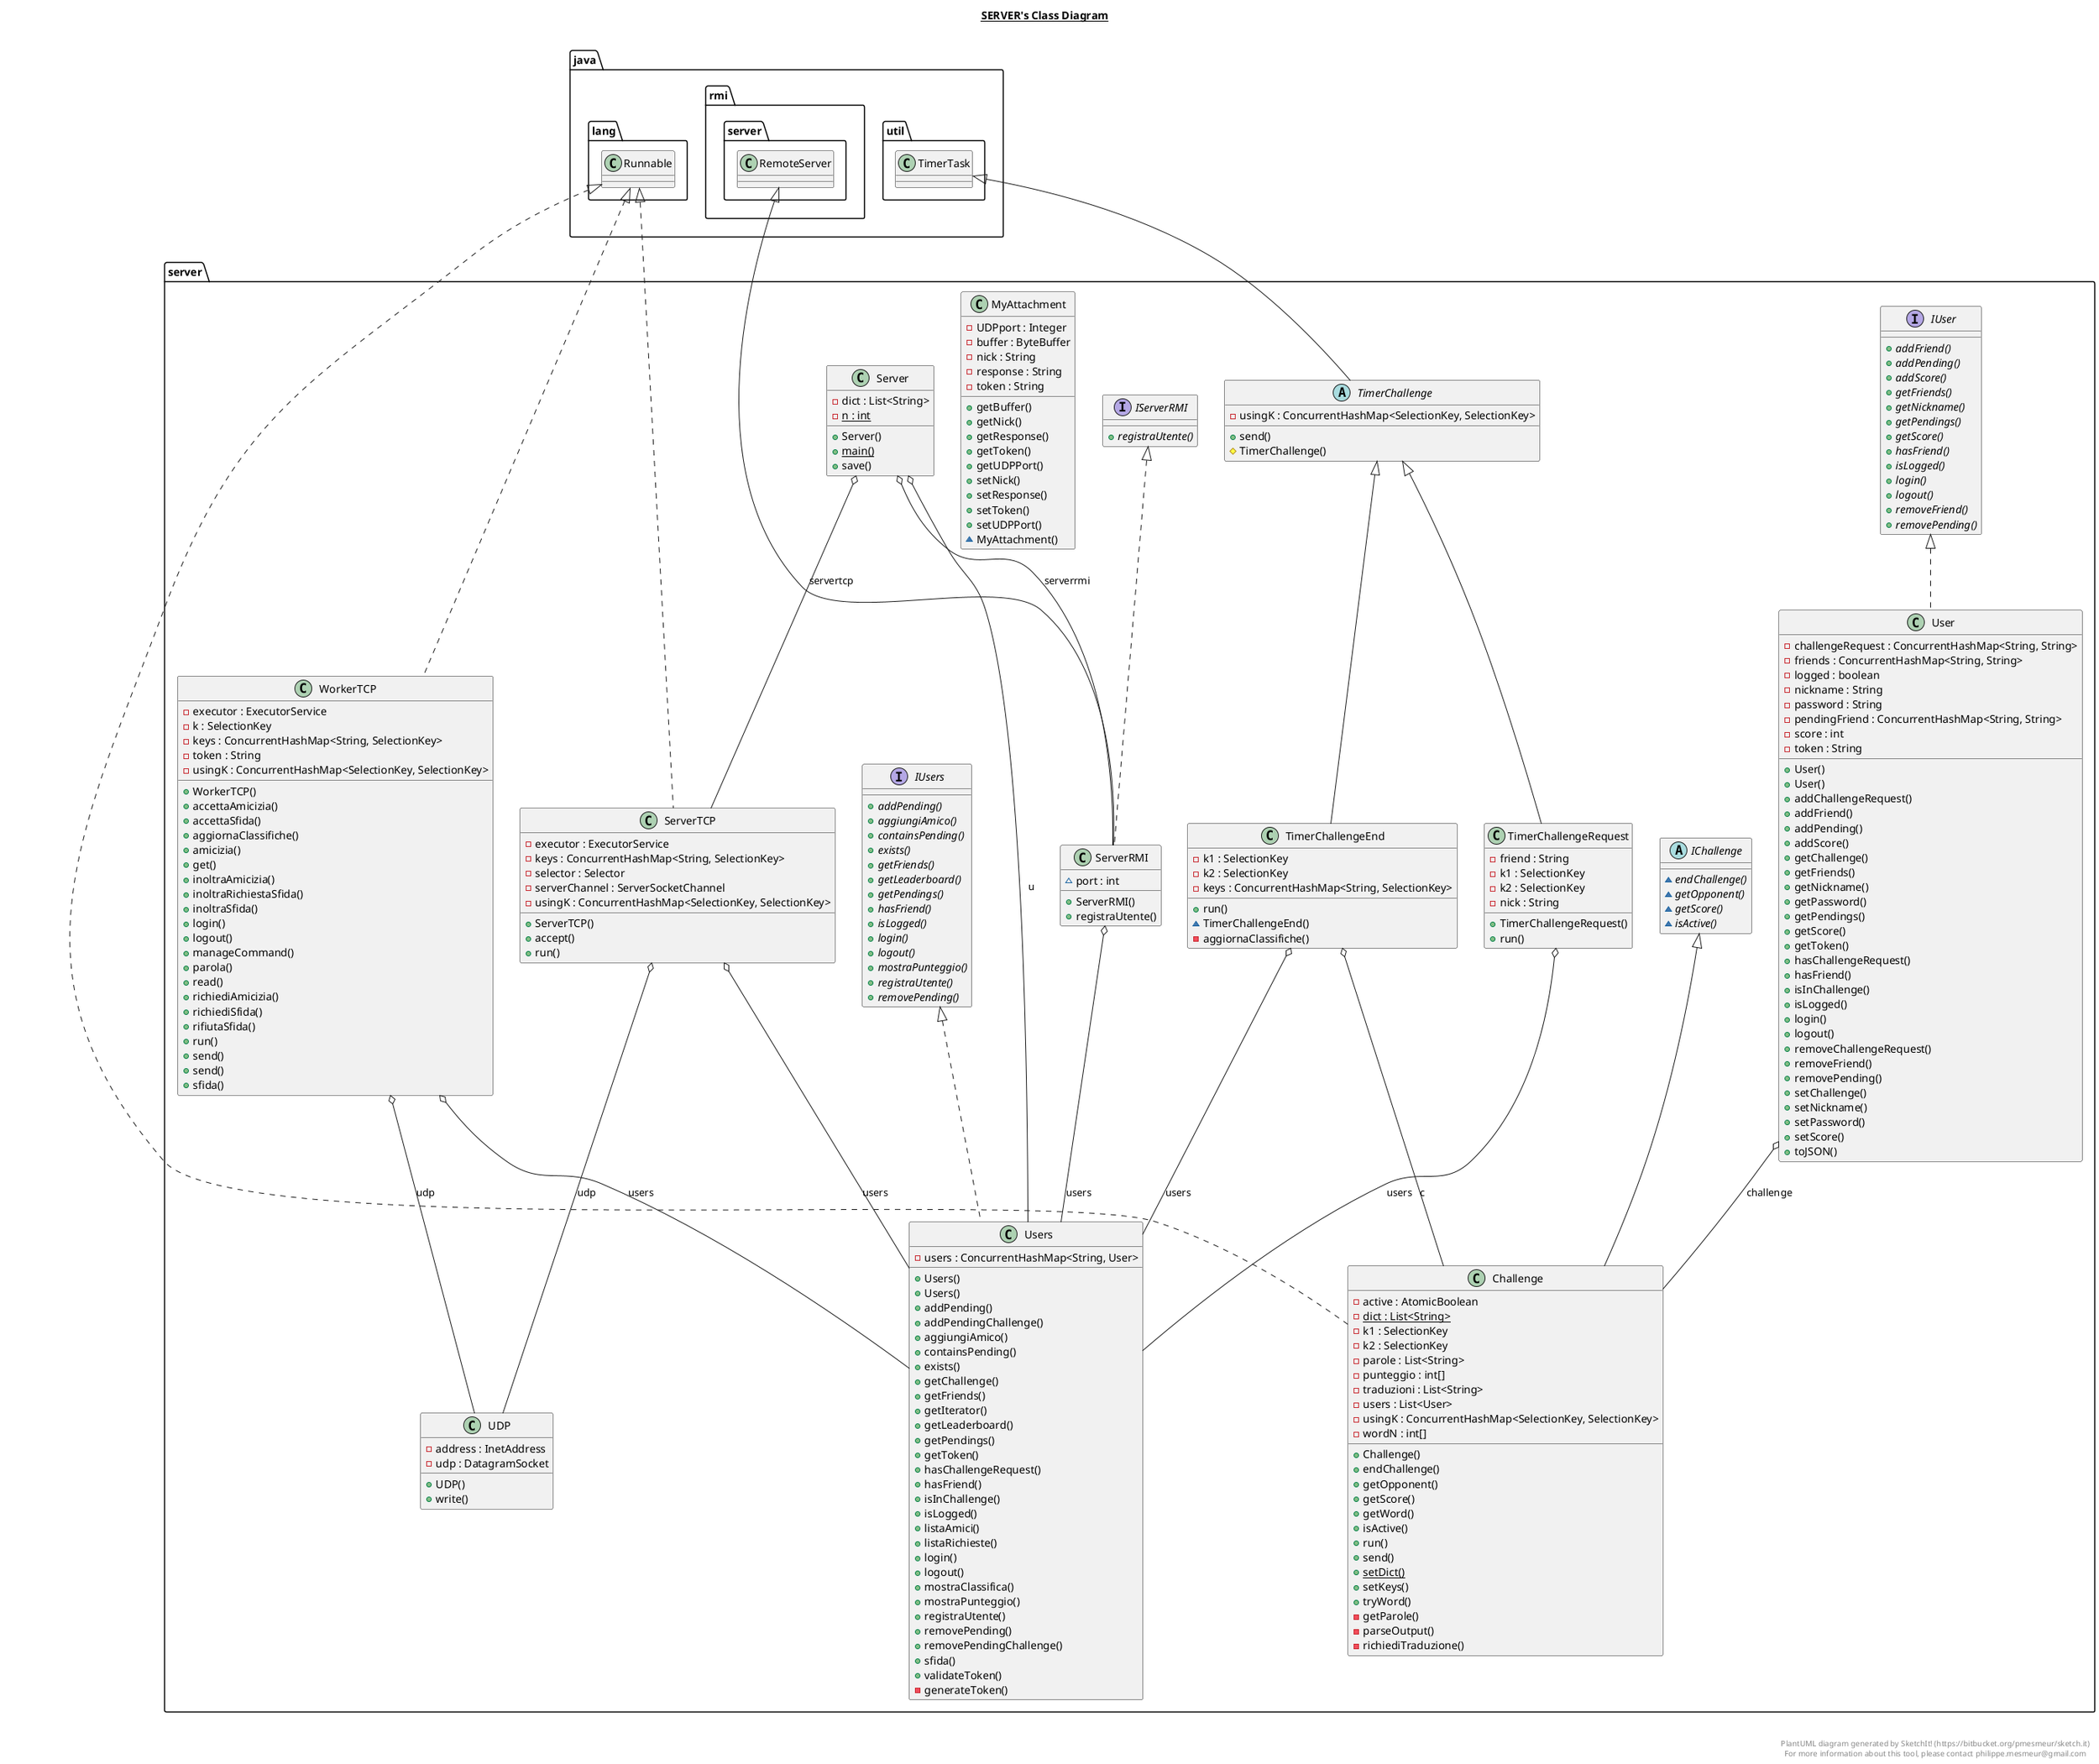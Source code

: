 @startuml

title __SERVER's Class Diagram__\n

  namespace server {
    class server.Challenge {
        - active : AtomicBoolean
        {static} - dict : List<String>
        - k1 : SelectionKey
        - k2 : SelectionKey
        - parole : List<String>
        - punteggio : int[]
        - traduzioni : List<String>
        - users : List<User>
        - usingK : ConcurrentHashMap<SelectionKey, SelectionKey>
        - wordN : int[]
        + Challenge()
        + endChallenge()
        + getOpponent()
        + getScore()
        + getWord()
        + isActive()
        + run()
        + send()
        {static} + setDict()
        + setKeys()
        + tryWord()
        - getParole()
        - parseOutput()
        - richiediTraduzione()
    }
  }
  

  namespace server {
    abstract class server.IChallenge {
        {abstract} ~ endChallenge()
        {abstract} ~ getOpponent()
        {abstract} ~ getScore()
        {abstract} ~ isActive()
    }
  }
  

  namespace server {
    interface server.IServerRMI {
        {abstract} + registraUtente()
    }
  }
  

  namespace server {
    interface server.IUser {
        {abstract} + addFriend()
        {abstract} + addPending()
        {abstract} + addScore()
        {abstract} + getFriends()
        {abstract} + getNickname()
        {abstract} + getPendings()
        {abstract} + getScore()
        {abstract} + hasFriend()
        {abstract} + isLogged()
        {abstract} + login()
        {abstract} + logout()
        {abstract} + removeFriend()
        {abstract} + removePending()
    }
  }
  

  namespace server {
    interface server.IUsers {
        {abstract} + addPending()
        {abstract} + aggiungiAmico()
        {abstract} + containsPending()
        {abstract} + exists()
        {abstract} + getFriends()
        {abstract} + getLeaderboard()
        {abstract} + getPendings()
        {abstract} + hasFriend()
        {abstract} + isLogged()
        {abstract} + login()
        {abstract} + logout()
        {abstract} + mostraPunteggio()
        {abstract} + registraUtente()
        {abstract} + removePending()
    }
  }
  

  namespace server {
    class server.MyAttachment {
        - UDPport : Integer
        - buffer : ByteBuffer
        - nick : String
        - response : String
        - token : String
        + getBuffer()
        + getNick()
        + getResponse()
        + getToken()
        + getUDPPort()
        + setNick()
        + setResponse()
        + setToken()
        + setUDPPort()
        ~ MyAttachment()
    }
  }
  

  namespace server {
    class server.Server {
        - dict : List<String>
        {static} - n : int
        + Server()
        {static} + main()
        + save()
    }
  }
  

  namespace server {
    class server.ServerRMI {
        ~ port : int
        + ServerRMI()
        + registraUtente()
    }
  }
  

  namespace server {
    class server.ServerTCP {
        - executor : ExecutorService
        - keys : ConcurrentHashMap<String, SelectionKey>
        - selector : Selector
        - serverChannel : ServerSocketChannel
        - usingK : ConcurrentHashMap<SelectionKey, SelectionKey>
        + ServerTCP()
        + accept()
        + run()
    }
  }
  

  namespace server {
    abstract class server.TimerChallenge {
        - usingK : ConcurrentHashMap<SelectionKey, SelectionKey>
        + send()
        # TimerChallenge()
    }
  }
  

  namespace server {
    class server.TimerChallengeEnd {
        - k1 : SelectionKey
        - k2 : SelectionKey
        - keys : ConcurrentHashMap<String, SelectionKey>
        + run()
        ~ TimerChallengeEnd()
        - aggiornaClassifiche()
    }
  }
  

  namespace server {
    class server.TimerChallengeRequest {
        - friend : String
        - k1 : SelectionKey
        - k2 : SelectionKey
        - nick : String
        + TimerChallengeRequest()
        + run()
    }
  }
  

  namespace server {
    class server.UDP {
        - address : InetAddress
        - udp : DatagramSocket
        + UDP()
        + write()
    }
  }
  

  namespace server {
    class server.User {
        - challengeRequest : ConcurrentHashMap<String, String>
        - friends : ConcurrentHashMap<String, String>
        - logged : boolean
        - nickname : String
        - password : String
        - pendingFriend : ConcurrentHashMap<String, String>
        - score : int
        - token : String
        + User()
        + User()
        + addChallengeRequest()
        + addFriend()
        + addPending()
        + addScore()
        + getChallenge()
        + getFriends()
        + getNickname()
        + getPassword()
        + getPendings()
        + getScore()
        + getToken()
        + hasChallengeRequest()
        + hasFriend()
        + isInChallenge()
        + isLogged()
        + login()
        + logout()
        + removeChallengeRequest()
        + removeFriend()
        + removePending()
        + setChallenge()
        + setNickname()
        + setPassword()
        + setScore()
        + toJSON()
    }
  }
  

  namespace server {
    class server.Users {
        - users : ConcurrentHashMap<String, User>
        + Users()
        + Users()
        + addPending()
        + addPendingChallenge()
        + aggiungiAmico()
        + containsPending()
        + exists()
        + getChallenge()
        + getFriends()
        + getIterator()
        + getLeaderboard()
        + getPendings()
        + getToken()
        + hasChallengeRequest()
        + hasFriend()
        + isInChallenge()
        + isLogged()
        + listaAmici()
        + listaRichieste()
        + login()
        + logout()
        + mostraClassifica()
        + mostraPunteggio()
        + registraUtente()
        + removePending()
        + removePendingChallenge()
        + sfida()
        + validateToken()
        - generateToken()
    }
  }
  

  namespace server {
    class server.WorkerTCP {
        - executor : ExecutorService
        - k : SelectionKey
        - keys : ConcurrentHashMap<String, SelectionKey>
        - token : String
        - usingK : ConcurrentHashMap<SelectionKey, SelectionKey>
        + WorkerTCP()
        + accettaAmicizia()
        + accettaSfida()
        + aggiornaClassifiche()
        + amicizia()
        + get()
        + inoltraAmicizia()
        + inoltraRichiestaSfida()
        + inoltraSfida()
        + login()
        + logout()
        + manageCommand()
        + parola()
        + read()
        + richiediAmicizia()
        + richiediSfida()
        + rifiutaSfida()
        + run()
        + send()
        + send()
        + sfida()
    }
  }
  

  server.Challenge .up.|> java.lang.Runnable
  server.Challenge -up-|> server.IChallenge
  server.Server o-- server.Users : u
  server.Server o-- server.ServerRMI : serverrmi
  server.Server o-- server.ServerTCP : servertcp
  server.ServerRMI .up.|> server.IServerRMI
  server.ServerRMI -up-|> java.rmi.server.RemoteServer
  server.ServerRMI o-- server.Users : users
  server.ServerTCP .up.|> java.lang.Runnable
  server.ServerTCP o-- server.UDP : udp
  server.ServerTCP o-- server.Users : users
  server.TimerChallenge -up-|> java.util.TimerTask
  server.TimerChallengeEnd -up-|> server.TimerChallenge
  server.TimerChallengeEnd o-- server.Challenge : c
  server.TimerChallengeEnd o-- server.Users : users
  server.TimerChallengeRequest -up-|> server.TimerChallenge
  server.TimerChallengeRequest o-- server.Users : users
  server.User .up.|> server.IUser
  server.User o-- server.Challenge : challenge
  server.Users .up.|> server.IUsers
  server.WorkerTCP .up.|> java.lang.Runnable
  server.WorkerTCP o-- server.UDP : udp
  server.WorkerTCP o-- server.Users : users


right footer


PlantUML diagram generated by SketchIt! (https://bitbucket.org/pmesmeur/sketch.it)
For more information about this tool, please contact philippe.mesmeur@gmail.com
endfooter

@enduml
